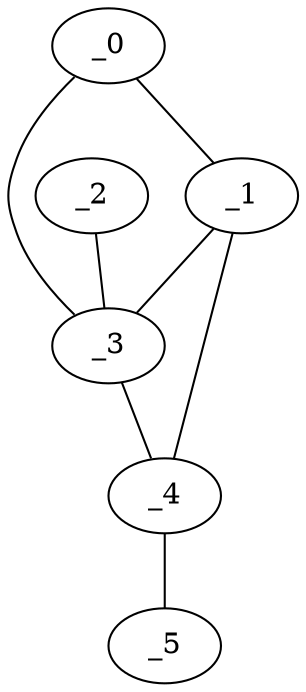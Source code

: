 graph WP1_0111 {
	_0	 [x="0.300106",
		y="2.97894"];
	_1	 [x="1.11832",
		y="0.815245"];
	_0 -- _1;
	_3	 [x="2.11256",
		y="0.205985"];
	_0 -- _3;
	_1 -- _3;
	_4	 [x="1.5",
		y="1.98"];
	_1 -- _4;
	_2	 [x="2.57553",
		y="3.47687"];
	_2 -- _3;
	_3 -- _4;
	_5	 [x="2.32118",
		y="0.488257"];
	_4 -- _5;
}
